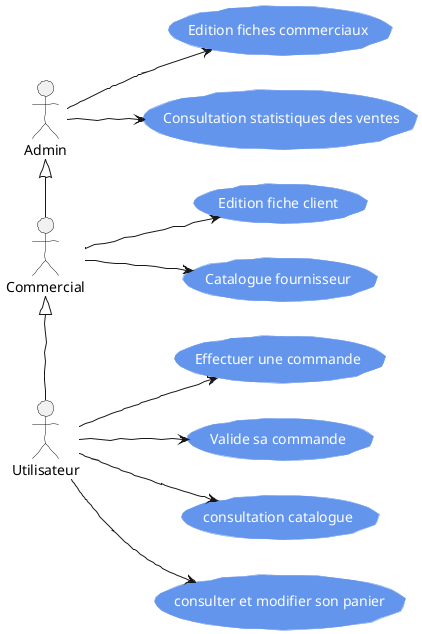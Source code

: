 @startuml cas utilisation
skinparam handwritten true
skinparam usecase {
  BackgroundColor cornflowerblue
  bordercolor cornflowerblue
  fontColor white
}
left to right direction
actor Utilisateur as U 
actor Admin as A
actor Commercial as C
U-->(consultation catalogue)
U-->(consulter et modifier son panier)
U-->(Effectuer une commande)
U-->(Valide sa commande)
C<|-U
C-->(Edition fiche client)
C-->(Catalogue fournisseur)
A<|-C
A-->(Edition fiches commerciaux)
A-->(Consultation statistiques des ventes)
@enduml